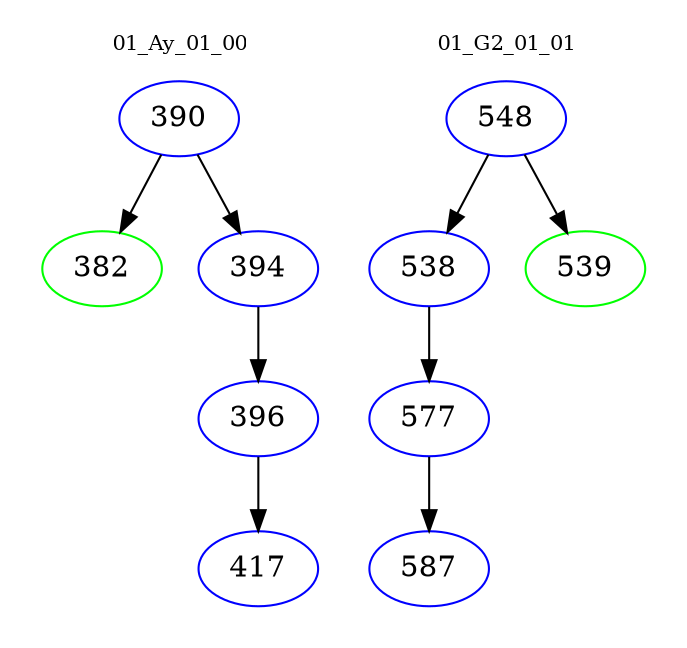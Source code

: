 digraph{
subgraph cluster_0 {
color = white
label = "01_Ay_01_00";
fontsize=10;
T0_390 [label="390", color="blue"]
T0_390 -> T0_382 [color="black"]
T0_382 [label="382", color="green"]
T0_390 -> T0_394 [color="black"]
T0_394 [label="394", color="blue"]
T0_394 -> T0_396 [color="black"]
T0_396 [label="396", color="blue"]
T0_396 -> T0_417 [color="black"]
T0_417 [label="417", color="blue"]
}
subgraph cluster_1 {
color = white
label = "01_G2_01_01";
fontsize=10;
T1_548 [label="548", color="blue"]
T1_548 -> T1_538 [color="black"]
T1_538 [label="538", color="blue"]
T1_538 -> T1_577 [color="black"]
T1_577 [label="577", color="blue"]
T1_577 -> T1_587 [color="black"]
T1_587 [label="587", color="blue"]
T1_548 -> T1_539 [color="black"]
T1_539 [label="539", color="green"]
}
}
